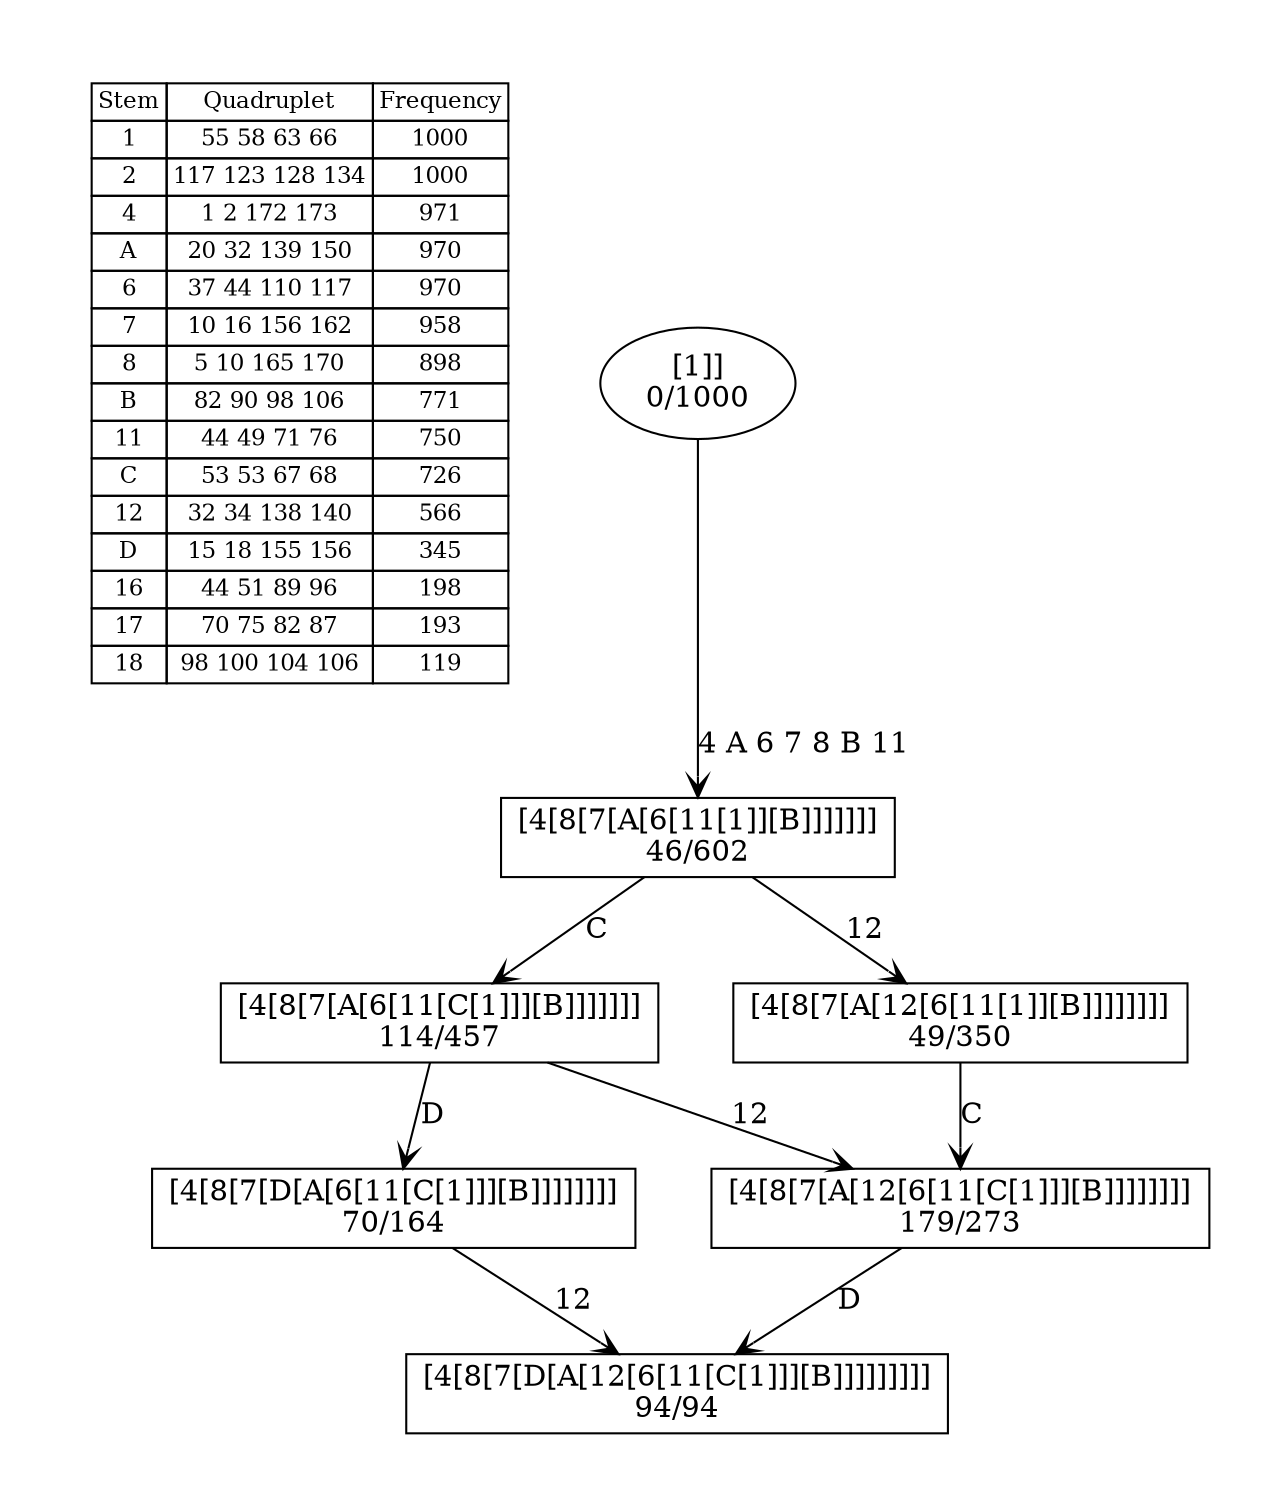 digraph G {
	pad = 0.5;
	nodesep = 0.5;
"legend" [label = < <table border="0" cellborder="1" cellspacing="0"><tr><td>Stem</td><td>Quadruplet</td><td>Frequency</td></tr>
<tr><td>1</td><td>55 58 63 66</td><td>1000</td></tr>
<tr><td>2</td><td>117 123 128 134</td><td>1000</td></tr>
<tr><td>4</td><td>1 2 172 173</td><td>971</td></tr>
<tr><td>A</td><td>20 32 139 150</td><td>970</td></tr>
<tr><td>6</td><td>37 44 110 117</td><td>970</td></tr>
<tr><td>7</td><td>10 16 156 162</td><td>958</td></tr>
<tr><td>8</td><td>5 10 165 170</td><td>898</td></tr>
<tr><td>B</td><td>82 90 98 106</td><td>771</td></tr>
<tr><td>11</td><td>44 49 71 76</td><td>750</td></tr>
<tr><td>C</td><td>53 53 67 68</td><td>726</td></tr>
<tr><td>12</td><td>32 34 138 140</td><td>566</td></tr>
<tr><td>D</td><td>15 18 155 156</td><td>345</td></tr>
<tr><td>16</td><td>44 51 89 96</td><td>198</td></tr>
<tr><td>17</td><td>70 75 82 87</td><td>193</td></tr>
<tr><td>18</td><td>98 100 104 106</td><td>119</td></tr>
</table>>, shape = plaintext, fontsize=11];
"1 2 4 A 6 7 8 B 11 C 12 " [shape = box];
"1 2 4 A 6 7 8 B 11 C " [shape = box];
"1 2 4 A 6 7 8 B 11 C 12 D " [shape = box];
"1 2 4 A 6 7 8 B 11 C D " [shape = box];
"1 2 4 A 6 7 8 B 11 12 " [shape = box];
"1 2 4 A 6 7 8 B 11 " [shape = box];
"1 2 4 A 6 7 8 B 11 C 12 " [label = "[4[8[7[A[12[6[11[C[1]]][B]]]]]]]]\n179/273"];
"1 2 4 A 6 7 8 B 11 C " [label = "[4[8[7[A[6[11[C[1]]][B]]]]]]]\n114/457"];
"1 2 4 A 6 7 8 B 11 C 12 D " [label = "[4[8[7[D[A[12[6[11[C[1]]][B]]]]]]]]]\n94/94"];
"1 2 4 A 6 7 8 B 11 C D " [label = "[4[8[7[D[A[6[11[C[1]]][B]]]]]]]]\n70/164"];
"1 2 4 A 6 7 8 B 11 12 " [label = "[4[8[7[A[12[6[11[1]][B]]]]]]]]\n49/350"];
"1 2 4 A 6 7 8 B 11 " [label = "[4[8[7[A[6[11[1]][B]]]]]]]\n46/602"];
"1 2 " [label = "[1]]\n0/1000"];
"1 2 4 A 6 7 8 B 11 C 12 " -> "1 2 4 A 6 7 8 B 11 C 12 D " [label = "D ", arrowhead = vee];
"1 2 4 A 6 7 8 B 11 C " -> "1 2 4 A 6 7 8 B 11 C 12 " [label = "12 ", arrowhead = vee];
"1 2 4 A 6 7 8 B 11 C " -> "1 2 4 A 6 7 8 B 11 C D " [label = "D ", arrowhead = vee];
"1 2 4 A 6 7 8 B 11 C D " -> "1 2 4 A 6 7 8 B 11 C 12 D " [label = "12 ", arrowhead = vee];
"1 2 4 A 6 7 8 B 11 12 " -> "1 2 4 A 6 7 8 B 11 C 12 " [label = "C ", arrowhead = vee];
"1 2 4 A 6 7 8 B 11 " -> "1 2 4 A 6 7 8 B 11 C " [label = "C ", arrowhead = vee];
"1 2 4 A 6 7 8 B 11 " -> "1 2 4 A 6 7 8 B 11 12 " [label = "12 ", arrowhead = vee];
"1 2 " -> "1 2 4 A 6 7 8 B 11 " [label = "4 A 6 7 8 B 11 ", arrowhead = vee];
}